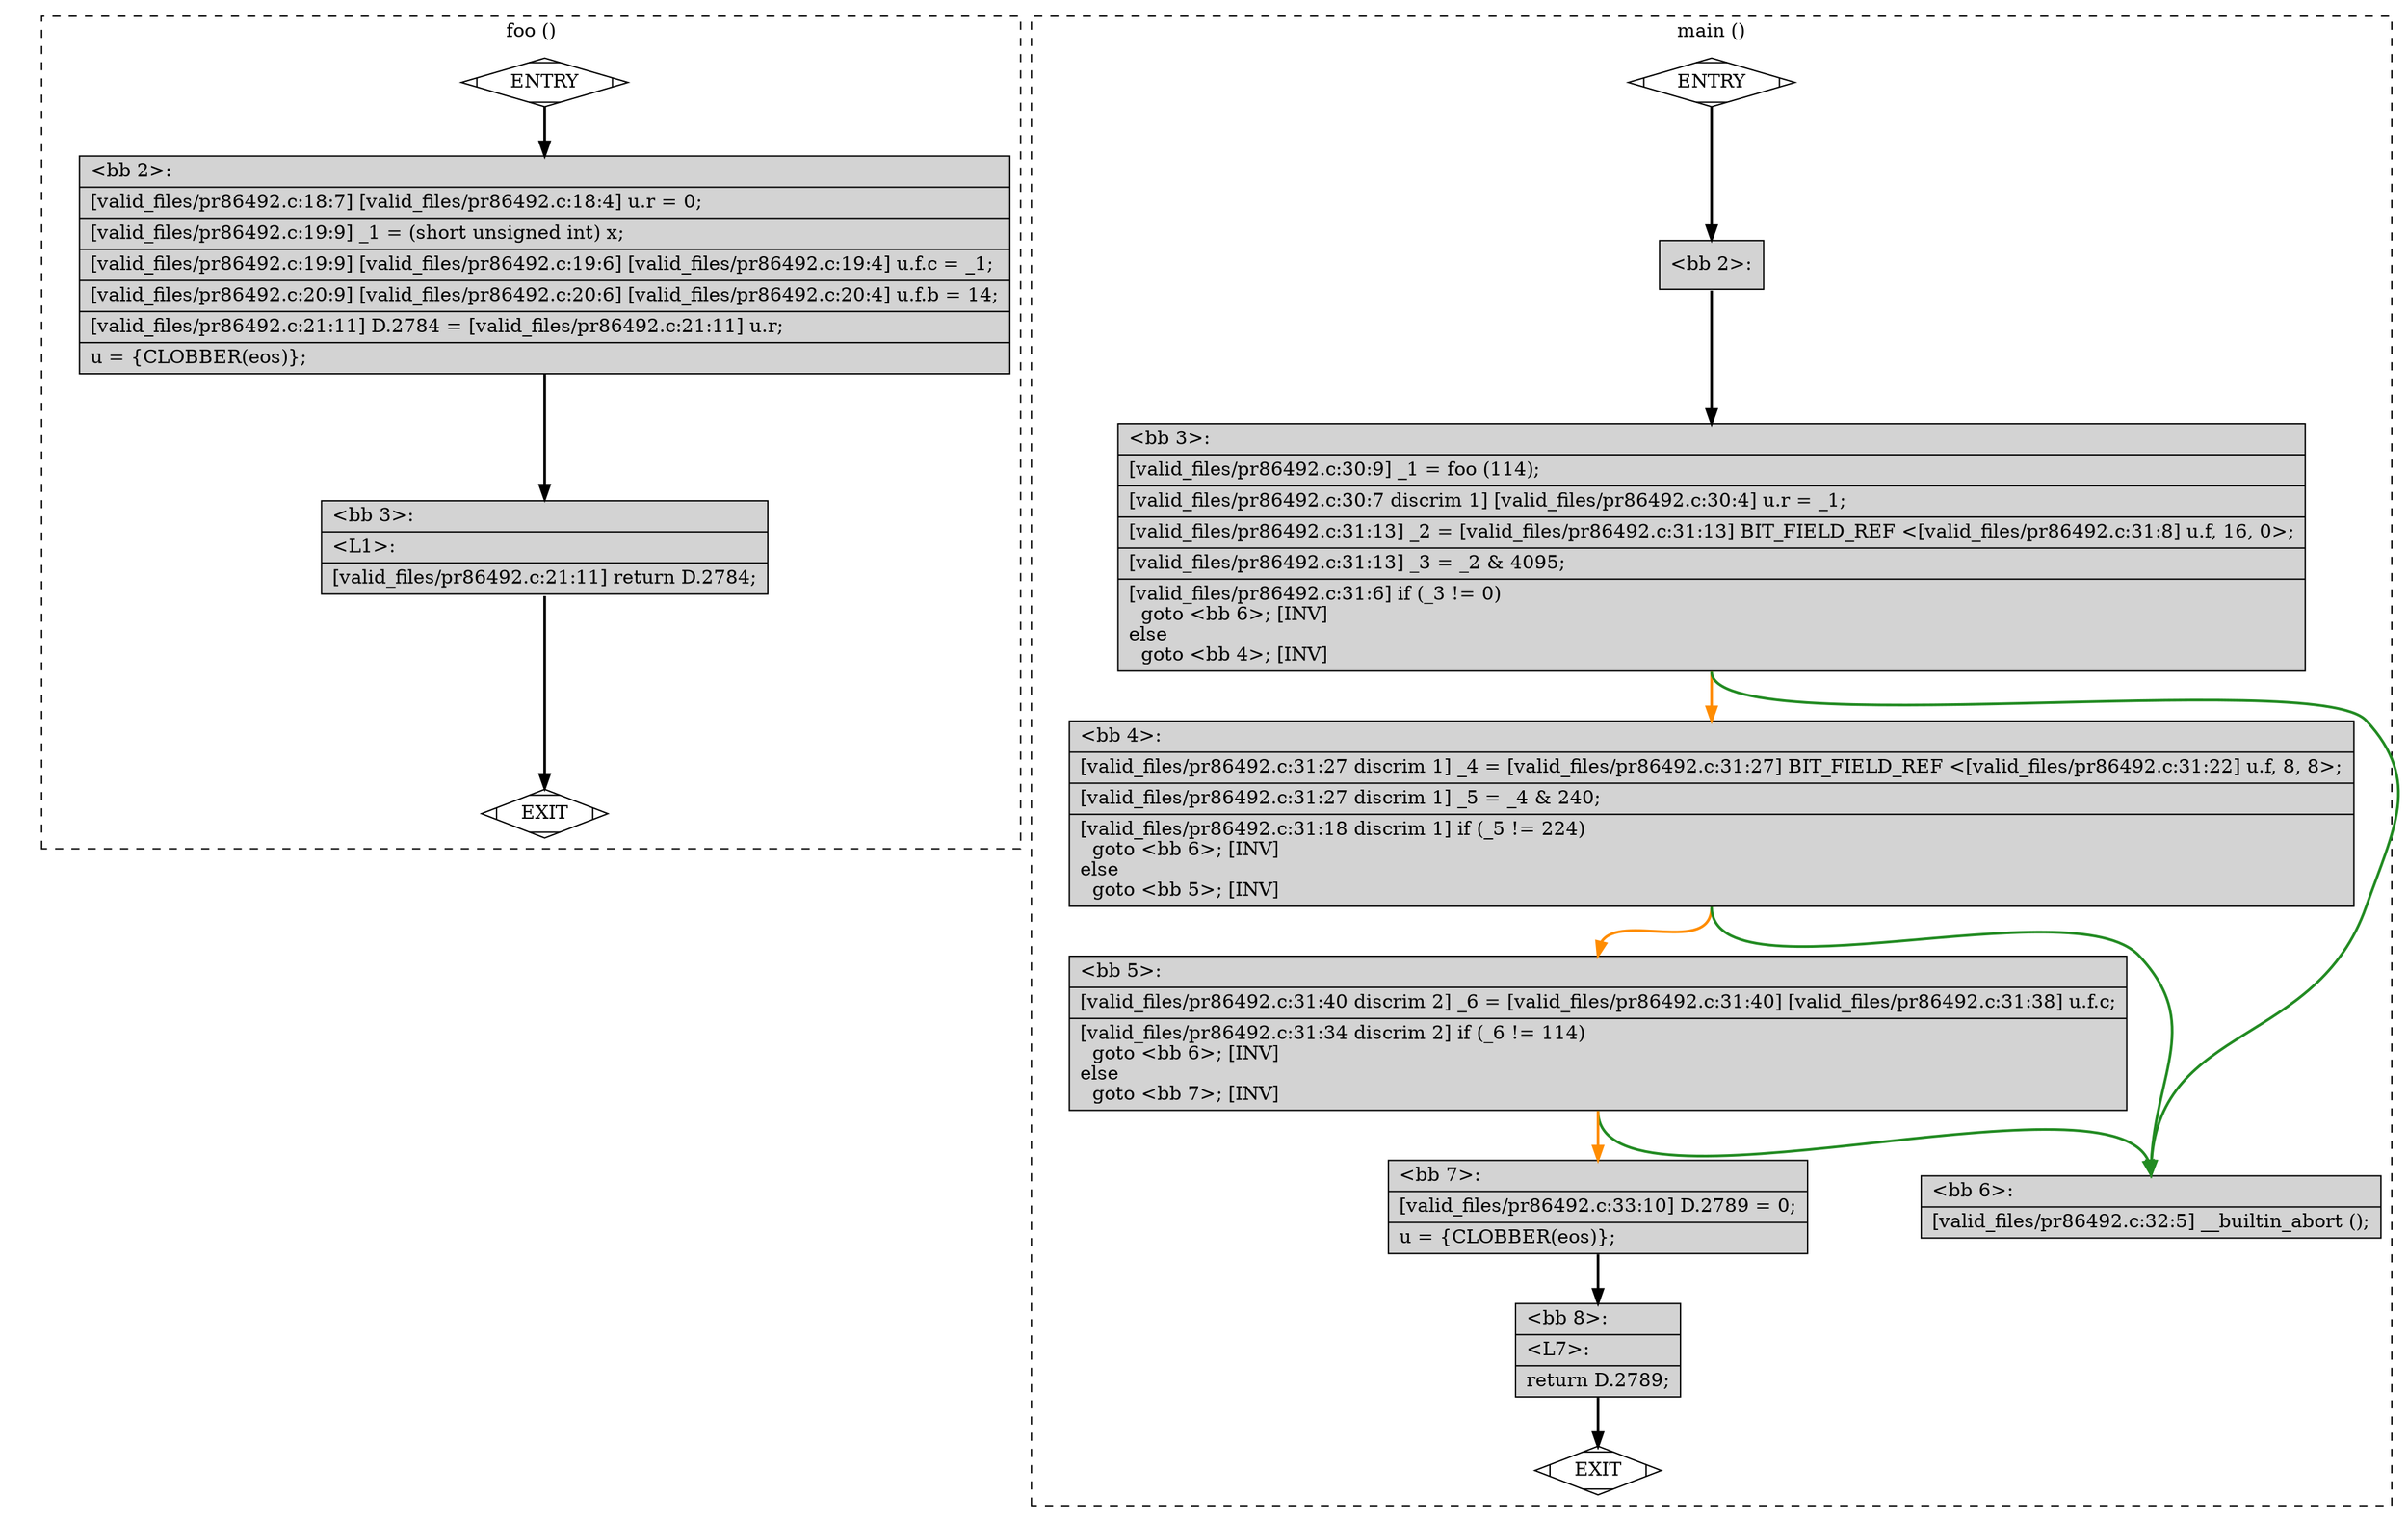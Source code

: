 digraph "a-pr86492.c.015t.cfg" {
overlap=false;
subgraph "cluster_foo" {
	style="dashed";
	color="black";
	label="foo ()";
	fn_0_basic_block_0 [shape=Mdiamond,style=filled,fillcolor=white,label="ENTRY"];

	fn_0_basic_block_1 [shape=Mdiamond,style=filled,fillcolor=white,label="EXIT"];

	fn_0_basic_block_2 [shape=record,style=filled,fillcolor=lightgrey,label="{\<bb\ 2\>:\l\
|[valid_files/pr86492.c:18:7]\ [valid_files/pr86492.c:18:4]\ u.r\ =\ 0;\l\
|[valid_files/pr86492.c:19:9]\ _1\ =\ (short\ unsigned\ int)\ x;\l\
|[valid_files/pr86492.c:19:9]\ [valid_files/pr86492.c:19:6]\ [valid_files/pr86492.c:19:4]\ u.f.c\ =\ _1;\l\
|[valid_files/pr86492.c:20:9]\ [valid_files/pr86492.c:20:6]\ [valid_files/pr86492.c:20:4]\ u.f.b\ =\ 14;\l\
|[valid_files/pr86492.c:21:11]\ D.2784\ =\ [valid_files/pr86492.c:21:11]\ u.r;\l\
|u\ =\ \{CLOBBER(eos)\};\l\
}"];

	fn_0_basic_block_3 [shape=record,style=filled,fillcolor=lightgrey,label="{\<bb\ 3\>:\l\
|\<L1\>:\l\
|[valid_files/pr86492.c:21:11]\ return\ D.2784;\l\
}"];

	fn_0_basic_block_0:s -> fn_0_basic_block_2:n [style="solid,bold",color=black,weight=100,constraint=true];
	fn_0_basic_block_2:s -> fn_0_basic_block_3:n [style="solid,bold",color=black,weight=100,constraint=true];
	fn_0_basic_block_3:s -> fn_0_basic_block_1:n [style="solid,bold",color=black,weight=10,constraint=true];
	fn_0_basic_block_0:s -> fn_0_basic_block_1:n [style="invis",constraint=true];
}
subgraph "cluster_main" {
	style="dashed";
	color="black";
	label="main ()";
	fn_1_basic_block_0 [shape=Mdiamond,style=filled,fillcolor=white,label="ENTRY"];

	fn_1_basic_block_1 [shape=Mdiamond,style=filled,fillcolor=white,label="EXIT"];

	fn_1_basic_block_2 [shape=record,style=filled,fillcolor=lightgrey,label="{\<bb\ 2\>:\l\
}"];

	fn_1_basic_block_3 [shape=record,style=filled,fillcolor=lightgrey,label="{\<bb\ 3\>:\l\
|[valid_files/pr86492.c:30:9]\ _1\ =\ foo\ (114);\l\
|[valid_files/pr86492.c:30:7\ discrim\ 1]\ [valid_files/pr86492.c:30:4]\ u.r\ =\ _1;\l\
|[valid_files/pr86492.c:31:13]\ _2\ =\ [valid_files/pr86492.c:31:13]\ BIT_FIELD_REF\ \<[valid_files/pr86492.c:31:8]\ u.f,\ 16,\ 0\>;\l\
|[valid_files/pr86492.c:31:13]\ _3\ =\ _2\ &\ 4095;\l\
|[valid_files/pr86492.c:31:6]\ if\ (_3\ !=\ 0)\l\
\ \ goto\ \<bb\ 6\>;\ [INV]\l\
else\l\
\ \ goto\ \<bb\ 4\>;\ [INV]\l\
}"];

	fn_1_basic_block_4 [shape=record,style=filled,fillcolor=lightgrey,label="{\<bb\ 4\>:\l\
|[valid_files/pr86492.c:31:27\ discrim\ 1]\ _4\ =\ [valid_files/pr86492.c:31:27]\ BIT_FIELD_REF\ \<[valid_files/pr86492.c:31:22]\ u.f,\ 8,\ 8\>;\l\
|[valid_files/pr86492.c:31:27\ discrim\ 1]\ _5\ =\ _4\ &\ 240;\l\
|[valid_files/pr86492.c:31:18\ discrim\ 1]\ if\ (_5\ !=\ 224)\l\
\ \ goto\ \<bb\ 6\>;\ [INV]\l\
else\l\
\ \ goto\ \<bb\ 5\>;\ [INV]\l\
}"];

	fn_1_basic_block_5 [shape=record,style=filled,fillcolor=lightgrey,label="{\<bb\ 5\>:\l\
|[valid_files/pr86492.c:31:40\ discrim\ 2]\ _6\ =\ [valid_files/pr86492.c:31:40]\ [valid_files/pr86492.c:31:38]\ u.f.c;\l\
|[valid_files/pr86492.c:31:34\ discrim\ 2]\ if\ (_6\ !=\ 114)\l\
\ \ goto\ \<bb\ 6\>;\ [INV]\l\
else\l\
\ \ goto\ \<bb\ 7\>;\ [INV]\l\
}"];

	fn_1_basic_block_6 [shape=record,style=filled,fillcolor=lightgrey,label="{\<bb\ 6\>:\l\
|[valid_files/pr86492.c:32:5]\ __builtin_abort\ ();\l\
}"];

	fn_1_basic_block_7 [shape=record,style=filled,fillcolor=lightgrey,label="{\<bb\ 7\>:\l\
|[valid_files/pr86492.c:33:10]\ D.2789\ =\ 0;\l\
|u\ =\ \{CLOBBER(eos)\};\l\
}"];

	fn_1_basic_block_8 [shape=record,style=filled,fillcolor=lightgrey,label="{\<bb\ 8\>:\l\
|\<L7\>:\l\
|return\ D.2789;\l\
}"];

	fn_1_basic_block_0:s -> fn_1_basic_block_2:n [style="solid,bold",color=black,weight=100,constraint=true];
	fn_1_basic_block_2:s -> fn_1_basic_block_3:n [style="solid,bold",color=black,weight=100,constraint=true];
	fn_1_basic_block_3:s -> fn_1_basic_block_6:n [style="solid,bold",color=forestgreen,weight=10,constraint=true];
	fn_1_basic_block_3:s -> fn_1_basic_block_4:n [style="solid,bold",color=darkorange,weight=10,constraint=true];
	fn_1_basic_block_4:s -> fn_1_basic_block_6:n [style="solid,bold",color=forestgreen,weight=10,constraint=true];
	fn_1_basic_block_4:s -> fn_1_basic_block_5:n [style="solid,bold",color=darkorange,weight=10,constraint=true];
	fn_1_basic_block_5:s -> fn_1_basic_block_6:n [style="solid,bold",color=forestgreen,weight=10,constraint=true];
	fn_1_basic_block_5:s -> fn_1_basic_block_7:n [style="solid,bold",color=darkorange,weight=10,constraint=true];
	fn_1_basic_block_7:s -> fn_1_basic_block_8:n [style="solid,bold",color=black,weight=100,constraint=true];
	fn_1_basic_block_8:s -> fn_1_basic_block_1:n [style="solid,bold",color=black,weight=10,constraint=true];
	fn_1_basic_block_0:s -> fn_1_basic_block_1:n [style="invis",constraint=true];
}
}
